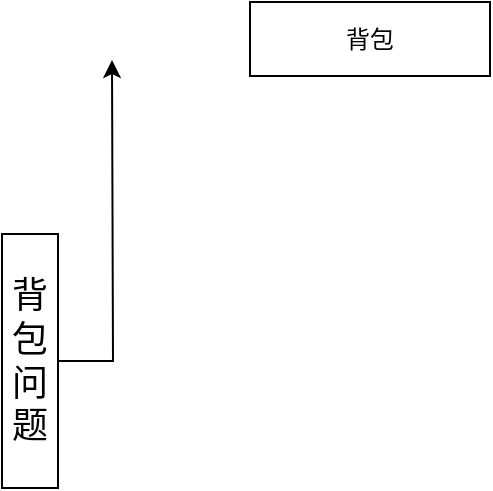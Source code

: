 <mxfile version="18.1.3" type="device"><diagram id="vdqmiPZ1l_i24Oanvwwp" name="Page-1"><mxGraphModel dx="862" dy="579" grid="0" gridSize="10" guides="1" tooltips="1" connect="1" arrows="1" fold="1" page="0" pageScale="1" pageWidth="827" pageHeight="1169" math="0" shadow="0"><root><mxCell id="0"/><mxCell id="1" parent="0"/><mxCell id="bcIGHZkM8bpjHIwRcalv-2" value="" style="edgeStyle=orthogonalEdgeStyle;rounded=0;orthogonalLoop=1;jettySize=auto;html=1;" edge="1" parent="1" source="jnh8ARfiz240WvhkGgmv-1"><mxGeometry relative="1" as="geometry"><mxPoint x="-148" y="177" as="targetPoint"/></mxGeometry></mxCell><mxCell id="jnh8ARfiz240WvhkGgmv-1" value="&lt;font style=&quot;font-size: 18px;&quot;&gt;背包问题&lt;/font&gt;" style="rounded=0;whiteSpace=wrap;html=1;hachureGap=4;" parent="1" vertex="1"><mxGeometry x="-203" y="264" width="28" height="127" as="geometry"/></mxCell><mxCell id="bcIGHZkM8bpjHIwRcalv-1" value="背包" style="whiteSpace=wrap;html=1;rounded=0;hachureGap=4;" vertex="1" parent="1"><mxGeometry x="-79" y="148" width="120" height="37" as="geometry"/></mxCell></root></mxGraphModel></diagram></mxfile>